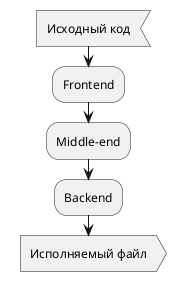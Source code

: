 @startuml
'https://plantuml.com/activity-diagram-beta

:Исходный код<

:Frontend;

:Middle-end;

:Backend;

:Исполняемый файл>

@enduml
